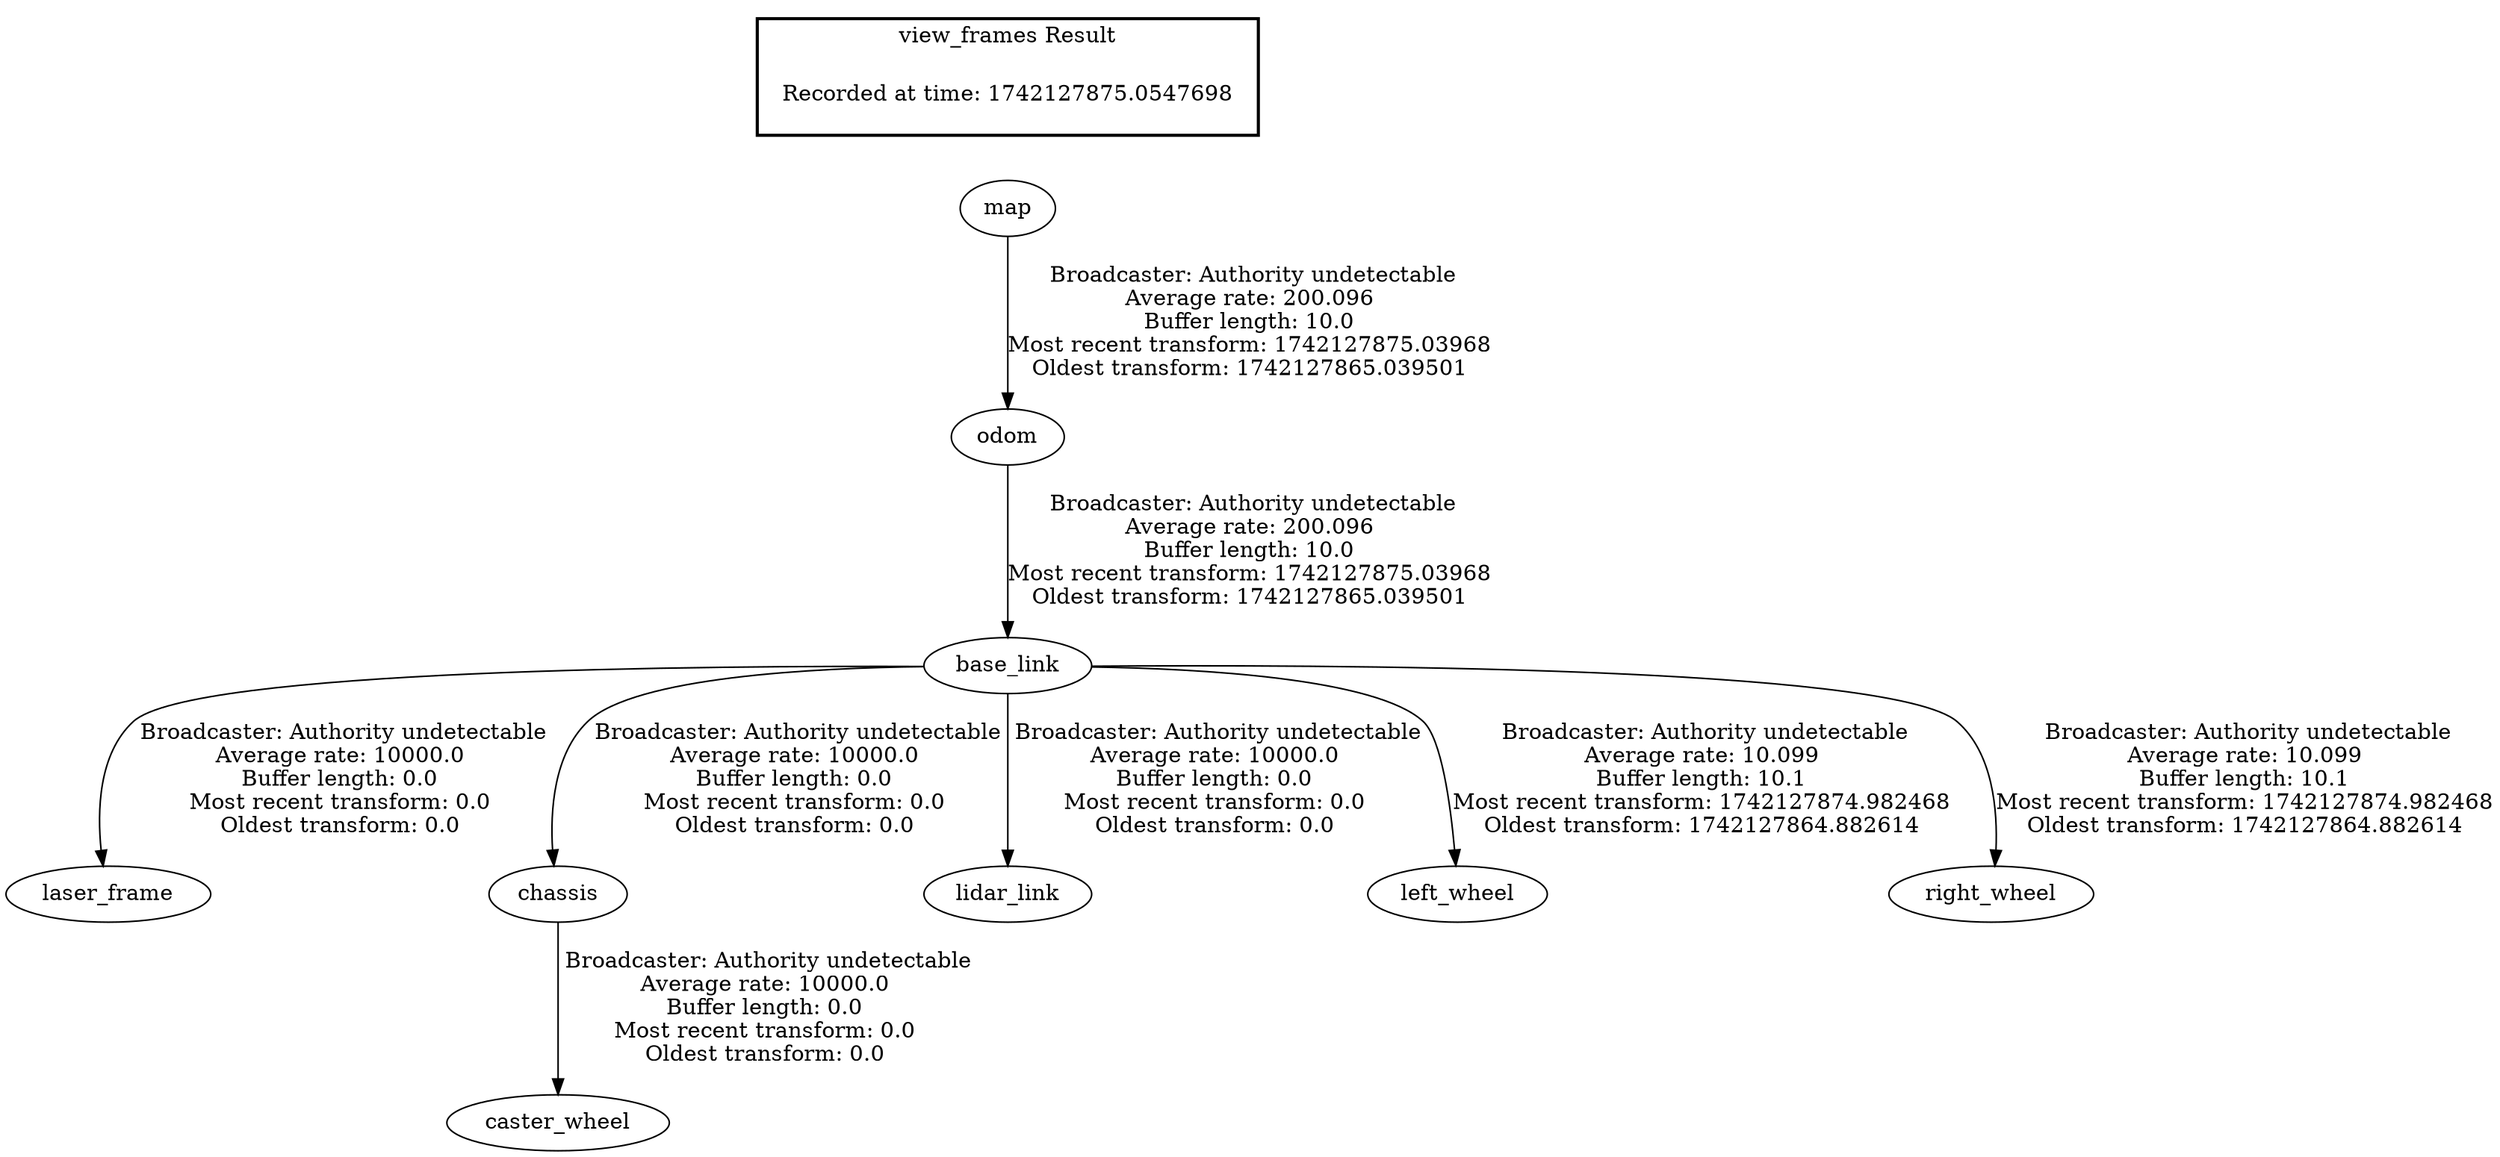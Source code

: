 digraph G {
"base_link" -> "laser_frame"[label=" Broadcaster: Authority undetectable\nAverage rate: 10000.0\nBuffer length: 0.0\nMost recent transform: 0.0\nOldest transform: 0.0\n"];
"odom" -> "base_link"[label=" Broadcaster: Authority undetectable\nAverage rate: 200.096\nBuffer length: 10.0\nMost recent transform: 1742127875.03968\nOldest transform: 1742127865.039501\n"];
"chassis" -> "caster_wheel"[label=" Broadcaster: Authority undetectable\nAverage rate: 10000.0\nBuffer length: 0.0\nMost recent transform: 0.0\nOldest transform: 0.0\n"];
"base_link" -> "chassis"[label=" Broadcaster: Authority undetectable\nAverage rate: 10000.0\nBuffer length: 0.0\nMost recent transform: 0.0\nOldest transform: 0.0\n"];
"base_link" -> "lidar_link"[label=" Broadcaster: Authority undetectable\nAverage rate: 10000.0\nBuffer length: 0.0\nMost recent transform: 0.0\nOldest transform: 0.0\n"];
"map" -> "odom"[label=" Broadcaster: Authority undetectable\nAverage rate: 200.096\nBuffer length: 10.0\nMost recent transform: 1742127875.03968\nOldest transform: 1742127865.039501\n"];
"base_link" -> "left_wheel"[label=" Broadcaster: Authority undetectable\nAverage rate: 10.099\nBuffer length: 10.1\nMost recent transform: 1742127874.982468\nOldest transform: 1742127864.882614\n"];
"base_link" -> "right_wheel"[label=" Broadcaster: Authority undetectable\nAverage rate: 10.099\nBuffer length: 10.1\nMost recent transform: 1742127874.982468\nOldest transform: 1742127864.882614\n"];
edge [style=invis];
 subgraph cluster_legend { style=bold; color=black; label ="view_frames Result";
"Recorded at time: 1742127875.0547698"[ shape=plaintext ] ;
}->"map";
}